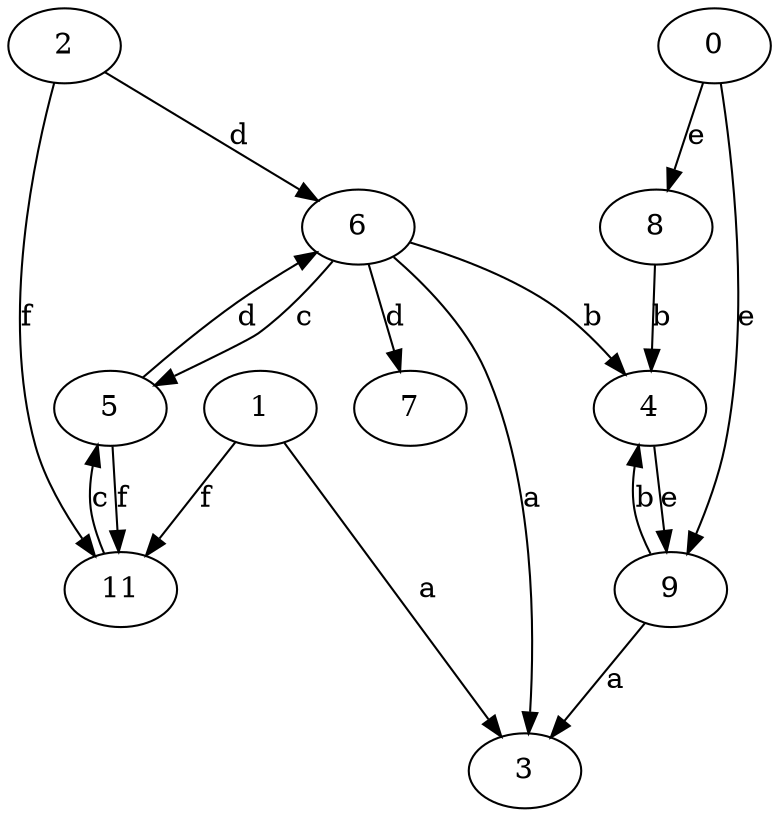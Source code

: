strict digraph  {
2;
3;
4;
5;
0;
6;
7;
8;
1;
9;
11;
2 -> 6  [label=d];
2 -> 11  [label=f];
4 -> 9  [label=e];
5 -> 6  [label=d];
5 -> 11  [label=f];
0 -> 8  [label=e];
0 -> 9  [label=e];
6 -> 3  [label=a];
6 -> 4  [label=b];
6 -> 5  [label=c];
6 -> 7  [label=d];
8 -> 4  [label=b];
1 -> 3  [label=a];
1 -> 11  [label=f];
9 -> 3  [label=a];
9 -> 4  [label=b];
11 -> 5  [label=c];
}
